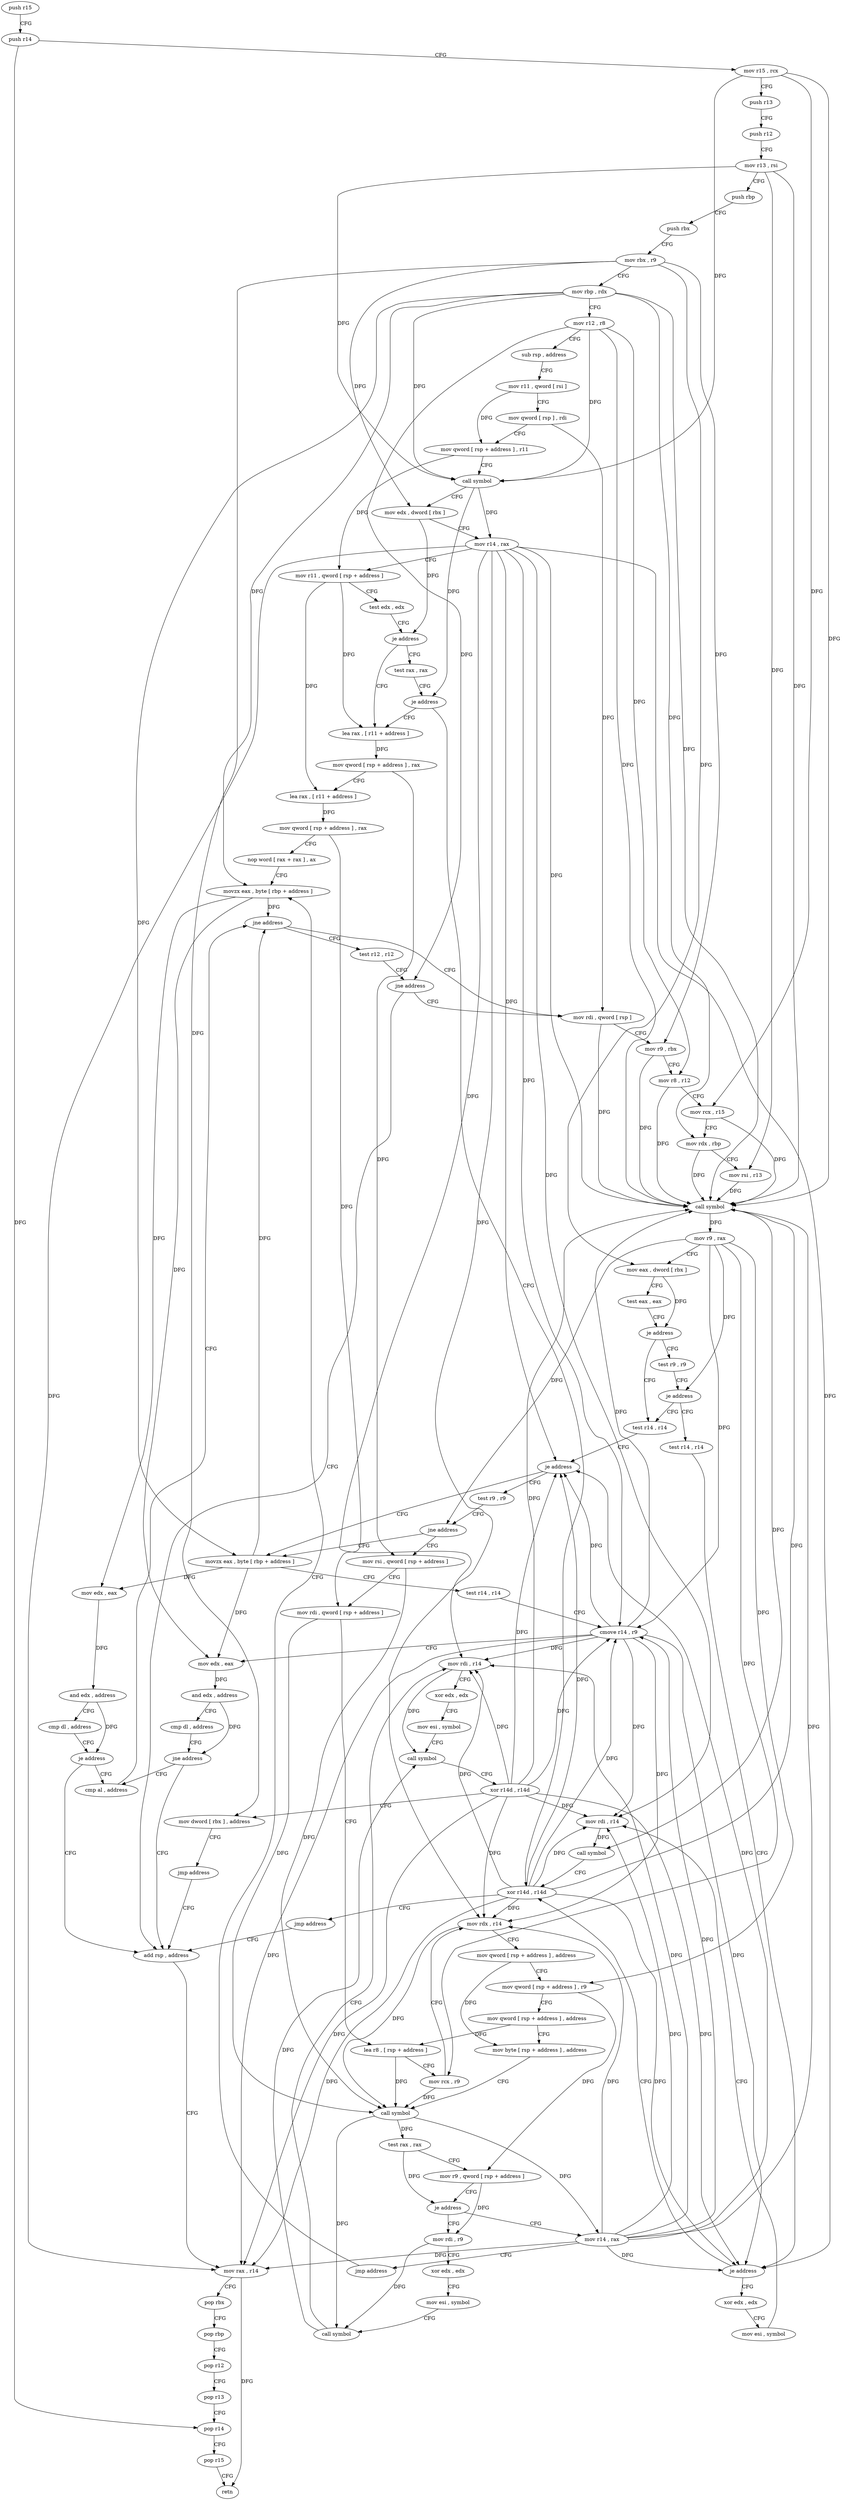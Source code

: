 digraph "func" {
"4371376" [label = "push r15" ]
"4371378" [label = "push r14" ]
"4371380" [label = "mov r15 , rcx" ]
"4371383" [label = "push r13" ]
"4371385" [label = "push r12" ]
"4371387" [label = "mov r13 , rsi" ]
"4371390" [label = "push rbp" ]
"4371391" [label = "push rbx" ]
"4371392" [label = "mov rbx , r9" ]
"4371395" [label = "mov rbp , rdx" ]
"4371398" [label = "mov r12 , r8" ]
"4371401" [label = "sub rsp , address" ]
"4371405" [label = "mov r11 , qword [ rsi ]" ]
"4371408" [label = "mov qword [ rsp ] , rdi" ]
"4371412" [label = "mov qword [ rsp + address ] , r11" ]
"4371417" [label = "call symbol" ]
"4371422" [label = "mov edx , dword [ rbx ]" ]
"4371424" [label = "mov r14 , rax" ]
"4371427" [label = "mov r11 , qword [ rsp + address ]" ]
"4371432" [label = "test edx , edx" ]
"4371434" [label = "je address" ]
"4371445" [label = "lea rax , [ r11 + address ]" ]
"4371436" [label = "test rax , rax" ]
"4371452" [label = "mov qword [ rsp + address ] , rax" ]
"4371457" [label = "lea rax , [ r11 + address ]" ]
"4371461" [label = "mov qword [ rsp + address ] , rax" ]
"4371466" [label = "nop word [ rax + rax ] , ax" ]
"4371472" [label = "movzx eax , byte [ rbp + address ]" ]
"4371439" [label = "je address" ]
"4371684" [label = "xor r14d , r14d" ]
"4371568" [label = "add rsp , address" ]
"4371572" [label = "mov rax , r14" ]
"4371575" [label = "pop rbx" ]
"4371576" [label = "pop rbp" ]
"4371577" [label = "pop r12" ]
"4371579" [label = "pop r13" ]
"4371581" [label = "pop r14" ]
"4371583" [label = "pop r15" ]
"4371585" [label = "retn" ]
"4371486" [label = "cmp al , address" ]
"4371488" [label = "jne address" ]
"4371495" [label = "mov rdi , qword [ rsp ]" ]
"4371490" [label = "test r12 , r12" ]
"4371687" [label = "jmp address" ]
"4371499" [label = "mov r9 , rbx" ]
"4371502" [label = "mov r8 , r12" ]
"4371505" [label = "mov rcx , r15" ]
"4371508" [label = "mov rdx , rbp" ]
"4371511" [label = "mov rsi , r13" ]
"4371514" [label = "call symbol" ]
"4371519" [label = "mov r9 , rax" ]
"4371522" [label = "mov eax , dword [ rbx ]" ]
"4371524" [label = "test eax , eax" ]
"4371526" [label = "je address" ]
"4371537" [label = "test r14 , r14" ]
"4371528" [label = "test r9 , r9" ]
"4371493" [label = "jne address" ]
"4371540" [label = "je address" ]
"4371547" [label = "movzx eax , byte [ rbp + address ]" ]
"4371542" [label = "test r9 , r9" ]
"4371531" [label = "je address" ]
"4371664" [label = "test r14 , r14" ]
"4371551" [label = "test r14 , r14" ]
"4371554" [label = "cmove r14 , r9" ]
"4371558" [label = "mov edx , eax" ]
"4371560" [label = "and edx , address" ]
"4371563" [label = "cmp dl , address" ]
"4371566" [label = "jne address" ]
"4371545" [label = "jne address" ]
"4371592" [label = "mov rsi , qword [ rsp + address ]" ]
"4371667" [label = "je address" ]
"4371669" [label = "xor edx , edx" ]
"4371597" [label = "mov rdi , qword [ rsp + address ]" ]
"4371602" [label = "lea r8 , [ rsp + address ]" ]
"4371607" [label = "mov rcx , r9" ]
"4371610" [label = "mov rdx , r14" ]
"4371613" [label = "mov qword [ rsp + address ] , address" ]
"4371622" [label = "mov qword [ rsp + address ] , r9" ]
"4371627" [label = "mov qword [ rsp + address ] , address" ]
"4371636" [label = "mov byte [ rsp + address ] , address" ]
"4371641" [label = "call symbol" ]
"4371646" [label = "test rax , rax" ]
"4371649" [label = "mov r9 , qword [ rsp + address ]" ]
"4371654" [label = "je address" ]
"4371689" [label = "mov rdi , r9" ]
"4371656" [label = "mov r14 , rax" ]
"4371671" [label = "mov esi , symbol" ]
"4371676" [label = "mov rdi , r14" ]
"4371679" [label = "call symbol" ]
"4371692" [label = "xor edx , edx" ]
"4371694" [label = "mov esi , symbol" ]
"4371699" [label = "call symbol" ]
"4371704" [label = "mov rdi , r14" ]
"4371707" [label = "xor edx , edx" ]
"4371709" [label = "mov esi , symbol" ]
"4371714" [label = "call symbol" ]
"4371719" [label = "xor r14d , r14d" ]
"4371722" [label = "mov dword [ rbx ] , address" ]
"4371728" [label = "jmp address" ]
"4371659" [label = "jmp address" ]
"4371476" [label = "mov edx , eax" ]
"4371478" [label = "and edx , address" ]
"4371481" [label = "cmp dl , address" ]
"4371484" [label = "je address" ]
"4371376" -> "4371378" [ label = "CFG" ]
"4371378" -> "4371380" [ label = "CFG" ]
"4371378" -> "4371581" [ label = "DFG" ]
"4371380" -> "4371383" [ label = "CFG" ]
"4371380" -> "4371417" [ label = "DFG" ]
"4371380" -> "4371505" [ label = "DFG" ]
"4371380" -> "4371514" [ label = "DFG" ]
"4371383" -> "4371385" [ label = "CFG" ]
"4371385" -> "4371387" [ label = "CFG" ]
"4371387" -> "4371390" [ label = "CFG" ]
"4371387" -> "4371417" [ label = "DFG" ]
"4371387" -> "4371511" [ label = "DFG" ]
"4371387" -> "4371514" [ label = "DFG" ]
"4371390" -> "4371391" [ label = "CFG" ]
"4371391" -> "4371392" [ label = "CFG" ]
"4371392" -> "4371395" [ label = "CFG" ]
"4371392" -> "4371422" [ label = "DFG" ]
"4371392" -> "4371499" [ label = "DFG" ]
"4371392" -> "4371522" [ label = "DFG" ]
"4371392" -> "4371722" [ label = "DFG" ]
"4371395" -> "4371398" [ label = "CFG" ]
"4371395" -> "4371417" [ label = "DFG" ]
"4371395" -> "4371472" [ label = "DFG" ]
"4371395" -> "4371508" [ label = "DFG" ]
"4371395" -> "4371514" [ label = "DFG" ]
"4371395" -> "4371547" [ label = "DFG" ]
"4371398" -> "4371401" [ label = "CFG" ]
"4371398" -> "4371417" [ label = "DFG" ]
"4371398" -> "4371502" [ label = "DFG" ]
"4371398" -> "4371514" [ label = "DFG" ]
"4371398" -> "4371493" [ label = "DFG" ]
"4371401" -> "4371405" [ label = "CFG" ]
"4371405" -> "4371408" [ label = "CFG" ]
"4371405" -> "4371412" [ label = "DFG" ]
"4371408" -> "4371412" [ label = "CFG" ]
"4371408" -> "4371495" [ label = "DFG" ]
"4371412" -> "4371417" [ label = "CFG" ]
"4371412" -> "4371427" [ label = "DFG" ]
"4371417" -> "4371422" [ label = "CFG" ]
"4371417" -> "4371424" [ label = "DFG" ]
"4371417" -> "4371439" [ label = "DFG" ]
"4371422" -> "4371424" [ label = "CFG" ]
"4371422" -> "4371434" [ label = "DFG" ]
"4371424" -> "4371427" [ label = "CFG" ]
"4371424" -> "4371572" [ label = "DFG" ]
"4371424" -> "4371514" [ label = "DFG" ]
"4371424" -> "4371540" [ label = "DFG" ]
"4371424" -> "4371554" [ label = "DFG" ]
"4371424" -> "4371667" [ label = "DFG" ]
"4371424" -> "4371610" [ label = "DFG" ]
"4371424" -> "4371676" [ label = "DFG" ]
"4371424" -> "4371704" [ label = "DFG" ]
"4371427" -> "4371432" [ label = "CFG" ]
"4371427" -> "4371445" [ label = "DFG" ]
"4371427" -> "4371457" [ label = "DFG" ]
"4371432" -> "4371434" [ label = "CFG" ]
"4371434" -> "4371445" [ label = "CFG" ]
"4371434" -> "4371436" [ label = "CFG" ]
"4371445" -> "4371452" [ label = "DFG" ]
"4371436" -> "4371439" [ label = "CFG" ]
"4371452" -> "4371457" [ label = "CFG" ]
"4371452" -> "4371592" [ label = "DFG" ]
"4371457" -> "4371461" [ label = "DFG" ]
"4371461" -> "4371466" [ label = "CFG" ]
"4371461" -> "4371597" [ label = "DFG" ]
"4371466" -> "4371472" [ label = "CFG" ]
"4371472" -> "4371476" [ label = "DFG" ]
"4371472" -> "4371488" [ label = "DFG" ]
"4371472" -> "4371558" [ label = "DFG" ]
"4371439" -> "4371684" [ label = "CFG" ]
"4371439" -> "4371445" [ label = "CFG" ]
"4371684" -> "4371687" [ label = "CFG" ]
"4371684" -> "4371572" [ label = "DFG" ]
"4371684" -> "4371514" [ label = "DFG" ]
"4371684" -> "4371540" [ label = "DFG" ]
"4371684" -> "4371554" [ label = "DFG" ]
"4371684" -> "4371667" [ label = "DFG" ]
"4371684" -> "4371610" [ label = "DFG" ]
"4371684" -> "4371676" [ label = "DFG" ]
"4371684" -> "4371704" [ label = "DFG" ]
"4371568" -> "4371572" [ label = "CFG" ]
"4371572" -> "4371575" [ label = "CFG" ]
"4371572" -> "4371585" [ label = "DFG" ]
"4371575" -> "4371576" [ label = "CFG" ]
"4371576" -> "4371577" [ label = "CFG" ]
"4371577" -> "4371579" [ label = "CFG" ]
"4371579" -> "4371581" [ label = "CFG" ]
"4371581" -> "4371583" [ label = "CFG" ]
"4371583" -> "4371585" [ label = "CFG" ]
"4371486" -> "4371488" [ label = "CFG" ]
"4371488" -> "4371495" [ label = "CFG" ]
"4371488" -> "4371490" [ label = "CFG" ]
"4371495" -> "4371499" [ label = "CFG" ]
"4371495" -> "4371514" [ label = "DFG" ]
"4371490" -> "4371493" [ label = "CFG" ]
"4371687" -> "4371568" [ label = "CFG" ]
"4371499" -> "4371502" [ label = "CFG" ]
"4371499" -> "4371514" [ label = "DFG" ]
"4371502" -> "4371505" [ label = "CFG" ]
"4371502" -> "4371514" [ label = "DFG" ]
"4371505" -> "4371508" [ label = "CFG" ]
"4371505" -> "4371514" [ label = "DFG" ]
"4371508" -> "4371511" [ label = "CFG" ]
"4371508" -> "4371514" [ label = "DFG" ]
"4371511" -> "4371514" [ label = "DFG" ]
"4371514" -> "4371519" [ label = "DFG" ]
"4371514" -> "4371679" [ label = "DFG" ]
"4371519" -> "4371522" [ label = "CFG" ]
"4371519" -> "4371531" [ label = "DFG" ]
"4371519" -> "4371545" [ label = "DFG" ]
"4371519" -> "4371554" [ label = "DFG" ]
"4371519" -> "4371607" [ label = "DFG" ]
"4371519" -> "4371622" [ label = "DFG" ]
"4371522" -> "4371524" [ label = "CFG" ]
"4371522" -> "4371526" [ label = "DFG" ]
"4371524" -> "4371526" [ label = "CFG" ]
"4371526" -> "4371537" [ label = "CFG" ]
"4371526" -> "4371528" [ label = "CFG" ]
"4371537" -> "4371540" [ label = "CFG" ]
"4371528" -> "4371531" [ label = "CFG" ]
"4371493" -> "4371568" [ label = "CFG" ]
"4371493" -> "4371495" [ label = "CFG" ]
"4371540" -> "4371547" [ label = "CFG" ]
"4371540" -> "4371542" [ label = "CFG" ]
"4371547" -> "4371551" [ label = "CFG" ]
"4371547" -> "4371476" [ label = "DFG" ]
"4371547" -> "4371488" [ label = "DFG" ]
"4371547" -> "4371558" [ label = "DFG" ]
"4371542" -> "4371545" [ label = "CFG" ]
"4371531" -> "4371664" [ label = "CFG" ]
"4371531" -> "4371537" [ label = "CFG" ]
"4371664" -> "4371667" [ label = "CFG" ]
"4371551" -> "4371554" [ label = "CFG" ]
"4371554" -> "4371558" [ label = "CFG" ]
"4371554" -> "4371572" [ label = "DFG" ]
"4371554" -> "4371540" [ label = "DFG" ]
"4371554" -> "4371667" [ label = "DFG" ]
"4371554" -> "4371514" [ label = "DFG" ]
"4371554" -> "4371610" [ label = "DFG" ]
"4371554" -> "4371676" [ label = "DFG" ]
"4371554" -> "4371704" [ label = "DFG" ]
"4371558" -> "4371560" [ label = "DFG" ]
"4371560" -> "4371563" [ label = "CFG" ]
"4371560" -> "4371566" [ label = "DFG" ]
"4371563" -> "4371566" [ label = "CFG" ]
"4371566" -> "4371486" [ label = "CFG" ]
"4371566" -> "4371568" [ label = "CFG" ]
"4371545" -> "4371592" [ label = "CFG" ]
"4371545" -> "4371547" [ label = "CFG" ]
"4371592" -> "4371597" [ label = "CFG" ]
"4371592" -> "4371641" [ label = "DFG" ]
"4371667" -> "4371684" [ label = "CFG" ]
"4371667" -> "4371669" [ label = "CFG" ]
"4371669" -> "4371671" [ label = "CFG" ]
"4371597" -> "4371602" [ label = "CFG" ]
"4371597" -> "4371641" [ label = "DFG" ]
"4371602" -> "4371607" [ label = "CFG" ]
"4371602" -> "4371641" [ label = "DFG" ]
"4371607" -> "4371610" [ label = "CFG" ]
"4371607" -> "4371641" [ label = "DFG" ]
"4371610" -> "4371613" [ label = "CFG" ]
"4371610" -> "4371641" [ label = "DFG" ]
"4371613" -> "4371622" [ label = "CFG" ]
"4371613" -> "4371636" [ label = "DFG" ]
"4371622" -> "4371627" [ label = "CFG" ]
"4371622" -> "4371649" [ label = "DFG" ]
"4371627" -> "4371636" [ label = "CFG" ]
"4371627" -> "4371602" [ label = "DFG" ]
"4371636" -> "4371641" [ label = "CFG" ]
"4371641" -> "4371646" [ label = "DFG" ]
"4371641" -> "4371656" [ label = "DFG" ]
"4371641" -> "4371699" [ label = "DFG" ]
"4371646" -> "4371649" [ label = "CFG" ]
"4371646" -> "4371654" [ label = "DFG" ]
"4371649" -> "4371654" [ label = "CFG" ]
"4371649" -> "4371689" [ label = "DFG" ]
"4371654" -> "4371689" [ label = "CFG" ]
"4371654" -> "4371656" [ label = "CFG" ]
"4371689" -> "4371692" [ label = "CFG" ]
"4371689" -> "4371699" [ label = "DFG" ]
"4371656" -> "4371659" [ label = "CFG" ]
"4371656" -> "4371572" [ label = "DFG" ]
"4371656" -> "4371540" [ label = "DFG" ]
"4371656" -> "4371554" [ label = "DFG" ]
"4371656" -> "4371667" [ label = "DFG" ]
"4371656" -> "4371610" [ label = "DFG" ]
"4371656" -> "4371676" [ label = "DFG" ]
"4371656" -> "4371704" [ label = "DFG" ]
"4371656" -> "4371514" [ label = "DFG" ]
"4371671" -> "4371676" [ label = "CFG" ]
"4371676" -> "4371679" [ label = "DFG" ]
"4371679" -> "4371684" [ label = "CFG" ]
"4371692" -> "4371694" [ label = "CFG" ]
"4371694" -> "4371699" [ label = "CFG" ]
"4371699" -> "4371704" [ label = "CFG" ]
"4371699" -> "4371714" [ label = "DFG" ]
"4371704" -> "4371707" [ label = "CFG" ]
"4371704" -> "4371714" [ label = "DFG" ]
"4371707" -> "4371709" [ label = "CFG" ]
"4371709" -> "4371714" [ label = "CFG" ]
"4371714" -> "4371719" [ label = "CFG" ]
"4371719" -> "4371722" [ label = "CFG" ]
"4371719" -> "4371572" [ label = "DFG" ]
"4371719" -> "4371540" [ label = "DFG" ]
"4371719" -> "4371554" [ label = "DFG" ]
"4371719" -> "4371667" [ label = "DFG" ]
"4371719" -> "4371610" [ label = "DFG" ]
"4371719" -> "4371676" [ label = "DFG" ]
"4371719" -> "4371704" [ label = "DFG" ]
"4371719" -> "4371514" [ label = "DFG" ]
"4371722" -> "4371728" [ label = "CFG" ]
"4371728" -> "4371568" [ label = "CFG" ]
"4371659" -> "4371472" [ label = "CFG" ]
"4371476" -> "4371478" [ label = "DFG" ]
"4371478" -> "4371481" [ label = "CFG" ]
"4371478" -> "4371484" [ label = "DFG" ]
"4371481" -> "4371484" [ label = "CFG" ]
"4371484" -> "4371568" [ label = "CFG" ]
"4371484" -> "4371486" [ label = "CFG" ]
}
